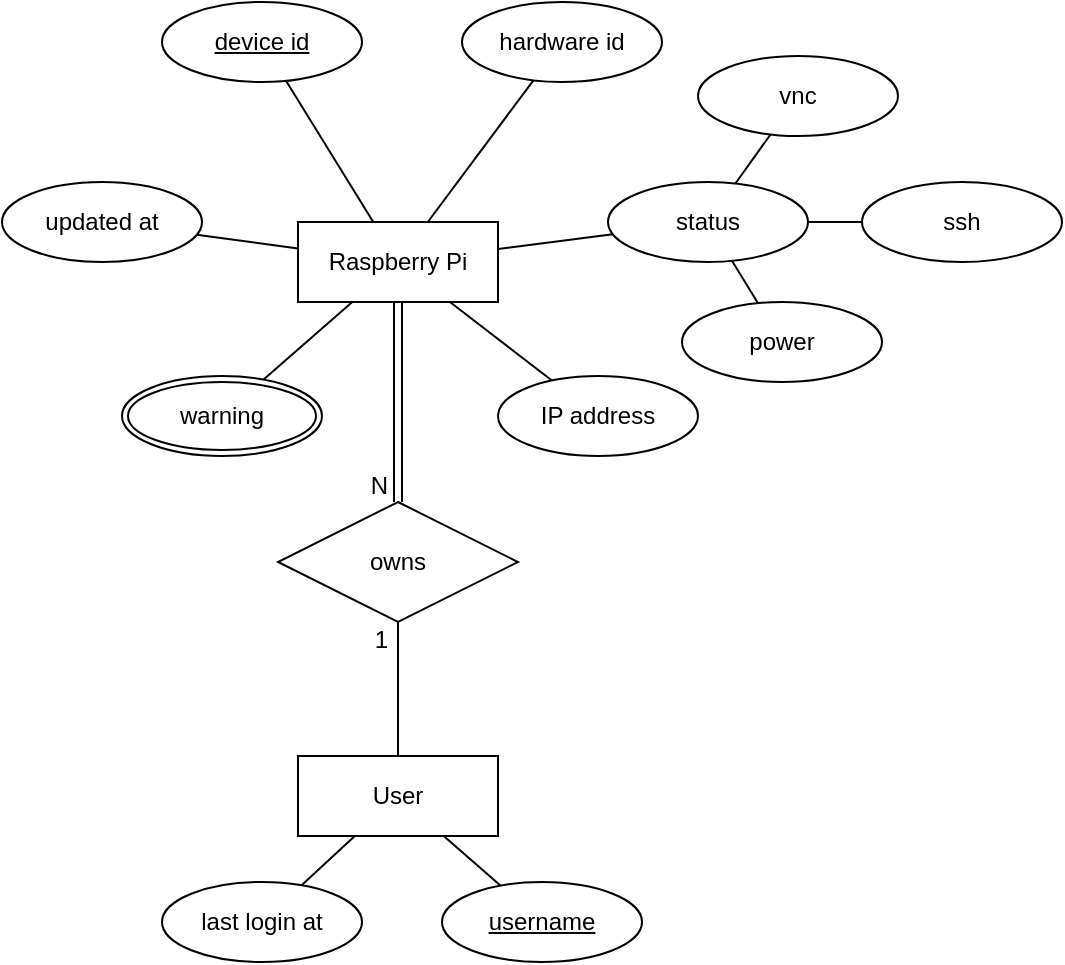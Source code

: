 <mxfile version="14.7.0" type="device"><diagram id="BaNqss_KGWo5nbfWQdw4" name="Page-1"><mxGraphModel dx="1422" dy="905" grid="1" gridSize="10" guides="1" tooltips="1" connect="1" arrows="1" fold="1" page="1" pageScale="1" pageWidth="850" pageHeight="1100" math="0" shadow="0"><root><mxCell id="0"/><mxCell id="1" parent="0"/><mxCell id="gqEqhcpRDp0fSzWGswBt-1" value="Raspberry Pi" style="whiteSpace=wrap;html=1;align=center;" vertex="1" parent="1"><mxGeometry x="218" y="223" width="100" height="40" as="geometry"/></mxCell><mxCell id="gqEqhcpRDp0fSzWGswBt-2" value="User" style="whiteSpace=wrap;html=1;align=center;" vertex="1" parent="1"><mxGeometry x="218" y="490" width="100" height="40" as="geometry"/></mxCell><mxCell id="gqEqhcpRDp0fSzWGswBt-3" value="owns" style="shape=rhombus;perimeter=rhombusPerimeter;whiteSpace=wrap;html=1;align=center;" vertex="1" parent="1"><mxGeometry x="208" y="363" width="120" height="60" as="geometry"/></mxCell><mxCell id="gqEqhcpRDp0fSzWGswBt-5" value="" style="shape=link;html=1;rounded=0;noEdgeStyle=1;" edge="1" parent="1" source="gqEqhcpRDp0fSzWGswBt-1" target="gqEqhcpRDp0fSzWGswBt-3"><mxGeometry relative="1" as="geometry"><mxPoint x="240" y="530" as="sourcePoint"/><mxPoint x="400" y="530" as="targetPoint"/></mxGeometry></mxCell><mxCell id="gqEqhcpRDp0fSzWGswBt-7" value="N" style="resizable=0;html=1;align=right;verticalAlign=bottom;" connectable="0" vertex="1" parent="gqEqhcpRDp0fSzWGswBt-5"><mxGeometry x="1" relative="1" as="geometry"><mxPoint x="-5" as="offset"/></mxGeometry></mxCell><mxCell id="gqEqhcpRDp0fSzWGswBt-8" value="" style="endArrow=none;html=1;rounded=0;noEdgeStyle=1;" edge="1" parent="1" source="gqEqhcpRDp0fSzWGswBt-2" target="gqEqhcpRDp0fSzWGswBt-3"><mxGeometry relative="1" as="geometry"><mxPoint x="550" y="540" as="sourcePoint"/><mxPoint x="710" y="540" as="targetPoint"/></mxGeometry></mxCell><mxCell id="gqEqhcpRDp0fSzWGswBt-9" value="1" style="resizable=0;html=1;align=right;verticalAlign=bottom;" connectable="0" vertex="1" parent="gqEqhcpRDp0fSzWGswBt-8"><mxGeometry x="1" relative="1" as="geometry"><mxPoint x="-5" y="17" as="offset"/></mxGeometry></mxCell><mxCell id="gqEqhcpRDp0fSzWGswBt-10" value="username" style="ellipse;whiteSpace=wrap;html=1;align=center;fontStyle=4;" vertex="1" parent="1"><mxGeometry x="290" y="553" width="100" height="40" as="geometry"/></mxCell><mxCell id="gqEqhcpRDp0fSzWGswBt-11" value="last login at" style="ellipse;whiteSpace=wrap;html=1;align=center;" vertex="1" parent="1"><mxGeometry x="150" y="553" width="100" height="40" as="geometry"/></mxCell><mxCell id="gqEqhcpRDp0fSzWGswBt-12" value="IP address" style="ellipse;whiteSpace=wrap;html=1;align=center;" vertex="1" parent="1"><mxGeometry x="318" y="300" width="100" height="40" as="geometry"/></mxCell><mxCell id="gqEqhcpRDp0fSzWGswBt-13" value="device id" style="ellipse;whiteSpace=wrap;html=1;align=center;fontStyle=4;" vertex="1" parent="1"><mxGeometry x="150" y="113" width="100" height="40" as="geometry"/></mxCell><mxCell id="gqEqhcpRDp0fSzWGswBt-15" value="status" style="ellipse;whiteSpace=wrap;html=1;align=center;" vertex="1" parent="1"><mxGeometry x="373" y="203" width="100" height="40" as="geometry"/></mxCell><mxCell id="gqEqhcpRDp0fSzWGswBt-16" value="ssh" style="ellipse;whiteSpace=wrap;html=1;align=center;" vertex="1" parent="1"><mxGeometry x="500" y="203" width="100" height="40" as="geometry"/></mxCell><mxCell id="gqEqhcpRDp0fSzWGswBt-17" value="vnc" style="ellipse;whiteSpace=wrap;html=1;align=center;" vertex="1" parent="1"><mxGeometry x="418" y="140" width="100" height="40" as="geometry"/></mxCell><mxCell id="gqEqhcpRDp0fSzWGswBt-18" value="power" style="ellipse;whiteSpace=wrap;html=1;align=center;" vertex="1" parent="1"><mxGeometry x="410" y="263" width="100" height="40" as="geometry"/></mxCell><mxCell id="gqEqhcpRDp0fSzWGswBt-19" value="updated at" style="ellipse;whiteSpace=wrap;html=1;align=center;" vertex="1" parent="1"><mxGeometry x="70" y="203" width="100" height="40" as="geometry"/></mxCell><mxCell id="gqEqhcpRDp0fSzWGswBt-20" value="hardware id" style="ellipse;whiteSpace=wrap;html=1;align=center;" vertex="1" parent="1"><mxGeometry x="300" y="113" width="100" height="40" as="geometry"/></mxCell><mxCell id="gqEqhcpRDp0fSzWGswBt-21" value="warning" style="ellipse;shape=doubleEllipse;margin=3;whiteSpace=wrap;html=1;align=center;" vertex="1" parent="1"><mxGeometry x="130" y="300" width="100" height="40" as="geometry"/></mxCell><mxCell id="gqEqhcpRDp0fSzWGswBt-31" value="" style="endArrow=none;html=1;rounded=0;noEdgeStyle=1;" edge="1" parent="1" source="gqEqhcpRDp0fSzWGswBt-1" target="gqEqhcpRDp0fSzWGswBt-13"><mxGeometry relative="1" as="geometry"><mxPoint x="380" y="680" as="sourcePoint"/><mxPoint x="540" y="680" as="targetPoint"/></mxGeometry></mxCell><mxCell id="gqEqhcpRDp0fSzWGswBt-32" value="" style="endArrow=none;html=1;rounded=0;noEdgeStyle=1;" edge="1" parent="1" source="gqEqhcpRDp0fSzWGswBt-12" target="gqEqhcpRDp0fSzWGswBt-1"><mxGeometry relative="1" as="geometry"><mxPoint x="362.903" y="400" as="sourcePoint"/><mxPoint x="550" y="690" as="targetPoint"/></mxGeometry></mxCell><mxCell id="gqEqhcpRDp0fSzWGswBt-33" value="" style="endArrow=none;html=1;rounded=0;noEdgeStyle=1;" edge="1" parent="1" source="gqEqhcpRDp0fSzWGswBt-15" target="gqEqhcpRDp0fSzWGswBt-18"><mxGeometry relative="1" as="geometry"><mxPoint x="372.903" y="410" as="sourcePoint"/><mxPoint x="560" y="700" as="targetPoint"/></mxGeometry></mxCell><mxCell id="gqEqhcpRDp0fSzWGswBt-34" value="" style="endArrow=none;html=1;rounded=0;noEdgeStyle=1;" edge="1" parent="1" source="gqEqhcpRDp0fSzWGswBt-15" target="gqEqhcpRDp0fSzWGswBt-17"><mxGeometry relative="1" as="geometry"><mxPoint x="382.903" y="420" as="sourcePoint"/><mxPoint x="570" y="710" as="targetPoint"/></mxGeometry></mxCell><mxCell id="gqEqhcpRDp0fSzWGswBt-35" value="" style="endArrow=none;html=1;rounded=0;noEdgeStyle=1;" edge="1" parent="1" source="gqEqhcpRDp0fSzWGswBt-1" target="gqEqhcpRDp0fSzWGswBt-15"><mxGeometry relative="1" as="geometry"><mxPoint x="392.903" y="430" as="sourcePoint"/><mxPoint x="580" y="720" as="targetPoint"/></mxGeometry></mxCell><mxCell id="gqEqhcpRDp0fSzWGswBt-36" value="" style="endArrow=none;html=1;rounded=0;noEdgeStyle=1;" edge="1" parent="1" source="gqEqhcpRDp0fSzWGswBt-15" target="gqEqhcpRDp0fSzWGswBt-16"><mxGeometry relative="1" as="geometry"><mxPoint x="402.903" y="440" as="sourcePoint"/><mxPoint x="590" y="730" as="targetPoint"/></mxGeometry></mxCell><mxCell id="gqEqhcpRDp0fSzWGswBt-37" value="" style="endArrow=none;html=1;rounded=0;noEdgeStyle=1;" edge="1" parent="1" source="gqEqhcpRDp0fSzWGswBt-1" target="gqEqhcpRDp0fSzWGswBt-19"><mxGeometry relative="1" as="geometry"><mxPoint x="412.903" y="450" as="sourcePoint"/><mxPoint x="600" y="740" as="targetPoint"/></mxGeometry></mxCell><mxCell id="gqEqhcpRDp0fSzWGswBt-38" value="" style="endArrow=none;html=1;rounded=0;noEdgeStyle=1;" edge="1" parent="1" source="gqEqhcpRDp0fSzWGswBt-1" target="gqEqhcpRDp0fSzWGswBt-21"><mxGeometry relative="1" as="geometry"><mxPoint x="422.903" y="460" as="sourcePoint"/><mxPoint x="610" y="750" as="targetPoint"/></mxGeometry></mxCell><mxCell id="gqEqhcpRDp0fSzWGswBt-39" value="" style="endArrow=none;html=1;rounded=0;noEdgeStyle=1;" edge="1" parent="1" source="gqEqhcpRDp0fSzWGswBt-1" target="gqEqhcpRDp0fSzWGswBt-20"><mxGeometry relative="1" as="geometry"><mxPoint x="432.903" y="470" as="sourcePoint"/><mxPoint x="620" y="760" as="targetPoint"/></mxGeometry></mxCell><mxCell id="gqEqhcpRDp0fSzWGswBt-40" value="" style="endArrow=none;html=1;rounded=0;noEdgeStyle=1;" edge="1" parent="1" source="gqEqhcpRDp0fSzWGswBt-2" target="gqEqhcpRDp0fSzWGswBt-11"><mxGeometry relative="1" as="geometry"><mxPoint x="442.903" y="480" as="sourcePoint"/><mxPoint x="720" y="460" as="targetPoint"/></mxGeometry></mxCell><mxCell id="gqEqhcpRDp0fSzWGswBt-41" value="" style="endArrow=none;html=1;rounded=0;noEdgeStyle=1;" edge="1" parent="1" source="gqEqhcpRDp0fSzWGswBt-2" target="gqEqhcpRDp0fSzWGswBt-10"><mxGeometry relative="1" as="geometry"><mxPoint x="452.903" y="490" as="sourcePoint"/><mxPoint x="640" y="780" as="targetPoint"/></mxGeometry></mxCell></root></mxGraphModel></diagram></mxfile>